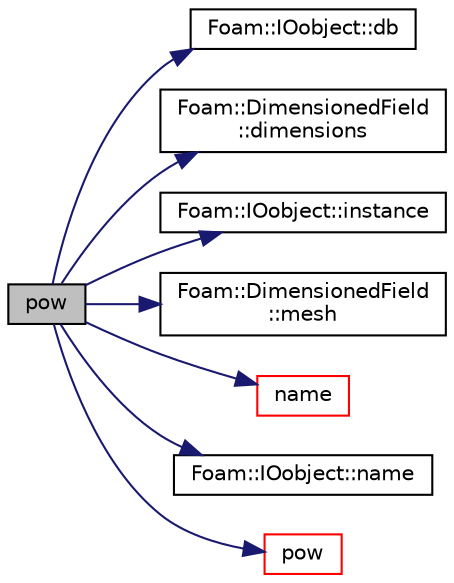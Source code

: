 digraph "pow"
{
  bgcolor="transparent";
  edge [fontname="Helvetica",fontsize="10",labelfontname="Helvetica",labelfontsize="10"];
  node [fontname="Helvetica",fontsize="10",shape=record];
  rankdir="LR";
  Node83867 [label="pow",height=0.2,width=0.4,color="black", fillcolor="grey75", style="filled", fontcolor="black"];
  Node83867 -> Node83868 [color="midnightblue",fontsize="10",style="solid",fontname="Helvetica"];
  Node83868 [label="Foam::IOobject::db",height=0.2,width=0.4,color="black",URL="$a27249.html#a65cc75d9f80b1df5c3184fb2274a97f1",tooltip="Return the local objectRegistry. "];
  Node83867 -> Node83869 [color="midnightblue",fontsize="10",style="solid",fontname="Helvetica"];
  Node83869 [label="Foam::DimensionedField\l::dimensions",height=0.2,width=0.4,color="black",URL="$a27497.html#a512673c2674ca2d38885f1bb5f6994fb",tooltip="Return dimensions. "];
  Node83867 -> Node83870 [color="midnightblue",fontsize="10",style="solid",fontname="Helvetica"];
  Node83870 [label="Foam::IOobject::instance",height=0.2,width=0.4,color="black",URL="$a27249.html#acac6de003b420b848571b5064e50ed89"];
  Node83867 -> Node83871 [color="midnightblue",fontsize="10",style="solid",fontname="Helvetica"];
  Node83871 [label="Foam::DimensionedField\l::mesh",height=0.2,width=0.4,color="black",URL="$a27497.html#a8f1110830348a1448a14ab5e3cf47e3b",tooltip="Return mesh. "];
  Node83867 -> Node83872 [color="midnightblue",fontsize="10",style="solid",fontname="Helvetica"];
  Node83872 [label="name",height=0.2,width=0.4,color="red",URL="$a21851.html#adcb0df2bd4953cb6bb390272d8263c3a",tooltip="Return a string representation of a complex. "];
  Node83867 -> Node83875 [color="midnightblue",fontsize="10",style="solid",fontname="Helvetica"];
  Node83875 [label="Foam::IOobject::name",height=0.2,width=0.4,color="black",URL="$a27249.html#acc80e00a8ac919288fb55bd14cc88bf6",tooltip="Return name. "];
  Node83867 -> Node83876 [color="midnightblue",fontsize="10",style="solid",fontname="Helvetica"];
  Node83876 [label="pow",height=0.2,width=0.4,color="red",URL="$a21851.html#a7500c8e9d27a442adc75e287de074c7c"];
}
